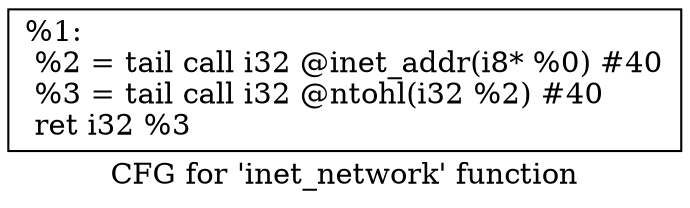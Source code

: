 digraph "CFG for 'inet_network' function" {
	label="CFG for 'inet_network' function";

	Node0x1ed70d0 [shape=record,label="{%1:\l  %2 = tail call i32 @inet_addr(i8* %0) #40\l  %3 = tail call i32 @ntohl(i32 %2) #40\l  ret i32 %3\l}"];
}
